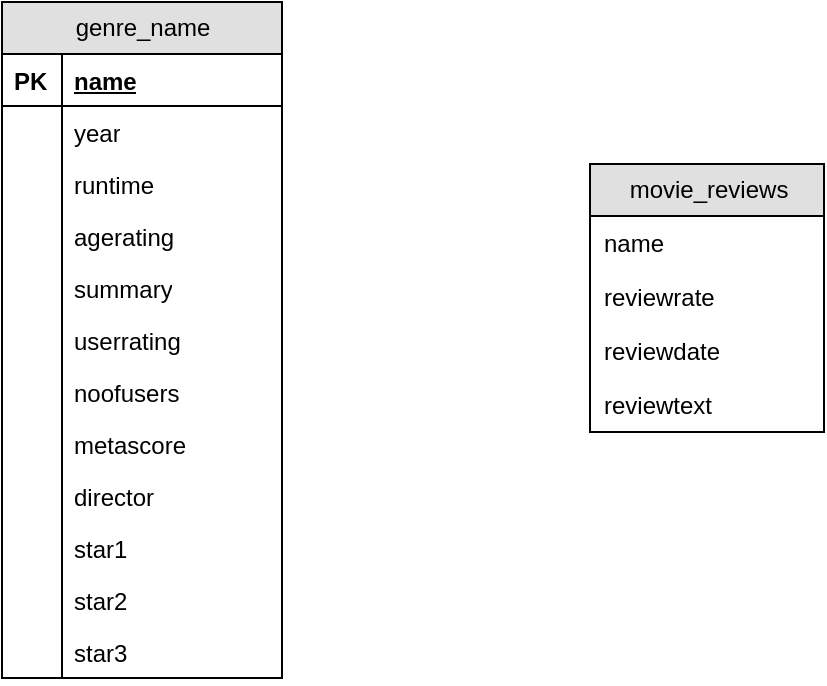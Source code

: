 <mxfile version="22.1.16" type="device">
  <diagram id="0" name="Page-1">
    <mxGraphModel dx="1048" dy="525" grid="0" gridSize="10" guides="1" tooltips="1" connect="1" arrows="1" fold="1" page="1" pageScale="1" pageWidth="826" pageHeight="1169" math="0" shadow="0">
      <root>
        <mxCell id="0" />
        <mxCell id="1" parent="0" />
        <mxCell id="2" value="genre_name" style="swimlane;html=1;fontStyle=0;childLayout=stackLayout;horizontal=1;startSize=26;fillColor=#e0e0e0;horizontalStack=0;resizeParent=1;resizeLast=0;collapsible=1;marginBottom=0;swimlaneFillColor=#ffffff;" parent="1" vertex="1">
          <mxGeometry x="170" y="95" width="140" height="338" as="geometry" />
        </mxCell>
        <mxCell id="6" value="name" style="shape=partialRectangle;top=0;left=0;right=0;bottom=1;html=1;align=left;verticalAlign=top;fillColor=none;spacingLeft=34;spacingRight=4;whiteSpace=wrap;overflow=hidden;rotatable=0;points=[[0,0.5],[1,0.5]];portConstraint=eastwest;dropTarget=0;fontStyle=5" parent="2" vertex="1">
          <mxGeometry y="26" width="140" height="26" as="geometry" />
        </mxCell>
        <mxCell id="7" value="PK" style="shape=partialRectangle;top=0;left=0;bottom=0;html=1;fillColor=none;align=left;verticalAlign=top;spacingLeft=4;spacingRight=4;whiteSpace=wrap;overflow=hidden;rotatable=0;points=[];portConstraint=eastwest;part=1;fontStyle=1" parent="6" vertex="1" connectable="0">
          <mxGeometry width="30" height="26" as="geometry" />
        </mxCell>
        <mxCell id="10" value="year" style="shape=partialRectangle;top=0;left=0;right=0;bottom=0;html=1;align=left;verticalAlign=top;fillColor=none;spacingLeft=34;spacingRight=4;whiteSpace=wrap;overflow=hidden;rotatable=0;points=[[0,0.5],[1,0.5]];portConstraint=eastwest;dropTarget=0;" parent="2" vertex="1">
          <mxGeometry y="52" width="140" height="26" as="geometry" />
        </mxCell>
        <mxCell id="11" value="" style="shape=partialRectangle;top=0;left=0;bottom=0;html=1;fillColor=none;align=left;verticalAlign=top;spacingLeft=4;spacingRight=4;whiteSpace=wrap;overflow=hidden;rotatable=0;points=[];portConstraint=eastwest;part=1;" parent="10" vertex="1" connectable="0">
          <mxGeometry width="30" height="26" as="geometry" />
        </mxCell>
        <mxCell id="14" value="runtime" style="shape=partialRectangle;top=0;left=0;right=0;bottom=0;html=1;align=left;verticalAlign=top;fillColor=none;spacingLeft=34;spacingRight=4;whiteSpace=wrap;overflow=hidden;rotatable=0;points=[[0,0.5],[1,0.5]];portConstraint=eastwest;dropTarget=0;" parent="2" vertex="1">
          <mxGeometry y="78" width="140" height="26" as="geometry" />
        </mxCell>
        <mxCell id="15" value="" style="shape=partialRectangle;top=0;left=0;bottom=0;html=1;fillColor=none;align=left;verticalAlign=top;spacingLeft=4;spacingRight=4;whiteSpace=wrap;overflow=hidden;rotatable=0;points=[];portConstraint=eastwest;part=1;" parent="14" vertex="1" connectable="0">
          <mxGeometry width="30" height="26" as="geometry" />
        </mxCell>
        <mxCell id="12" value="agerating" style="shape=partialRectangle;top=0;left=0;right=0;bottom=0;html=1;align=left;verticalAlign=top;fillColor=none;spacingLeft=34;spacingRight=4;whiteSpace=wrap;overflow=hidden;rotatable=0;points=[[0,0.5],[1,0.5]];portConstraint=eastwest;dropTarget=0;" parent="2" vertex="1">
          <mxGeometry y="104" width="140" height="26" as="geometry" />
        </mxCell>
        <mxCell id="13" value="" style="shape=partialRectangle;top=0;left=0;bottom=0;html=1;fillColor=none;align=left;verticalAlign=top;spacingLeft=4;spacingRight=4;whiteSpace=wrap;overflow=hidden;rotatable=0;points=[];portConstraint=eastwest;part=1;" parent="12" vertex="1" connectable="0">
          <mxGeometry width="30" height="26" as="geometry" />
        </mxCell>
        <mxCell id="EI_6S_16YQRPfYETlaM4-37" value="summary" style="shape=partialRectangle;top=0;left=0;right=0;bottom=0;html=1;align=left;verticalAlign=top;fillColor=none;spacingLeft=34;spacingRight=4;whiteSpace=wrap;overflow=hidden;rotatable=0;points=[[0,0.5],[1,0.5]];portConstraint=eastwest;dropTarget=0;" vertex="1" parent="2">
          <mxGeometry y="130" width="140" height="26" as="geometry" />
        </mxCell>
        <mxCell id="EI_6S_16YQRPfYETlaM4-38" value="" style="shape=partialRectangle;top=0;left=0;bottom=0;html=1;fillColor=none;align=left;verticalAlign=top;spacingLeft=4;spacingRight=4;whiteSpace=wrap;overflow=hidden;rotatable=0;points=[];portConstraint=eastwest;part=1;" vertex="1" connectable="0" parent="EI_6S_16YQRPfYETlaM4-37">
          <mxGeometry width="30" height="26" as="geometry" />
        </mxCell>
        <mxCell id="EI_6S_16YQRPfYETlaM4-39" value="userrating" style="shape=partialRectangle;top=0;left=0;right=0;bottom=0;html=1;align=left;verticalAlign=top;fillColor=none;spacingLeft=34;spacingRight=4;whiteSpace=wrap;overflow=hidden;rotatable=0;points=[[0,0.5],[1,0.5]];portConstraint=eastwest;dropTarget=0;" vertex="1" parent="2">
          <mxGeometry y="156" width="140" height="26" as="geometry" />
        </mxCell>
        <mxCell id="EI_6S_16YQRPfYETlaM4-40" value="" style="shape=partialRectangle;top=0;left=0;bottom=0;html=1;fillColor=none;align=left;verticalAlign=top;spacingLeft=4;spacingRight=4;whiteSpace=wrap;overflow=hidden;rotatable=0;points=[];portConstraint=eastwest;part=1;" vertex="1" connectable="0" parent="EI_6S_16YQRPfYETlaM4-39">
          <mxGeometry width="30" height="26" as="geometry" />
        </mxCell>
        <mxCell id="EI_6S_16YQRPfYETlaM4-41" value="noofusers" style="shape=partialRectangle;top=0;left=0;right=0;bottom=0;html=1;align=left;verticalAlign=top;fillColor=none;spacingLeft=34;spacingRight=4;whiteSpace=wrap;overflow=hidden;rotatable=0;points=[[0,0.5],[1,0.5]];portConstraint=eastwest;dropTarget=0;" vertex="1" parent="2">
          <mxGeometry y="182" width="140" height="26" as="geometry" />
        </mxCell>
        <mxCell id="EI_6S_16YQRPfYETlaM4-42" value="" style="shape=partialRectangle;top=0;left=0;bottom=0;html=1;fillColor=none;align=left;verticalAlign=top;spacingLeft=4;spacingRight=4;whiteSpace=wrap;overflow=hidden;rotatable=0;points=[];portConstraint=eastwest;part=1;" vertex="1" connectable="0" parent="EI_6S_16YQRPfYETlaM4-41">
          <mxGeometry width="30" height="26" as="geometry" />
        </mxCell>
        <mxCell id="EI_6S_16YQRPfYETlaM4-43" value="metascore" style="shape=partialRectangle;top=0;left=0;right=0;bottom=0;html=1;align=left;verticalAlign=top;fillColor=none;spacingLeft=34;spacingRight=4;whiteSpace=wrap;overflow=hidden;rotatable=0;points=[[0,0.5],[1,0.5]];portConstraint=eastwest;dropTarget=0;" vertex="1" parent="2">
          <mxGeometry y="208" width="140" height="26" as="geometry" />
        </mxCell>
        <mxCell id="EI_6S_16YQRPfYETlaM4-44" value="" style="shape=partialRectangle;top=0;left=0;bottom=0;html=1;fillColor=none;align=left;verticalAlign=top;spacingLeft=4;spacingRight=4;whiteSpace=wrap;overflow=hidden;rotatable=0;points=[];portConstraint=eastwest;part=1;" vertex="1" connectable="0" parent="EI_6S_16YQRPfYETlaM4-43">
          <mxGeometry width="30" height="26" as="geometry" />
        </mxCell>
        <mxCell id="EI_6S_16YQRPfYETlaM4-45" value="director" style="shape=partialRectangle;top=0;left=0;right=0;bottom=0;html=1;align=left;verticalAlign=top;fillColor=none;spacingLeft=34;spacingRight=4;whiteSpace=wrap;overflow=hidden;rotatable=0;points=[[0,0.5],[1,0.5]];portConstraint=eastwest;dropTarget=0;" vertex="1" parent="2">
          <mxGeometry y="234" width="140" height="26" as="geometry" />
        </mxCell>
        <mxCell id="EI_6S_16YQRPfYETlaM4-46" value="" style="shape=partialRectangle;top=0;left=0;bottom=0;html=1;fillColor=none;align=left;verticalAlign=top;spacingLeft=4;spacingRight=4;whiteSpace=wrap;overflow=hidden;rotatable=0;points=[];portConstraint=eastwest;part=1;" vertex="1" connectable="0" parent="EI_6S_16YQRPfYETlaM4-45">
          <mxGeometry width="30" height="26" as="geometry" />
        </mxCell>
        <mxCell id="EI_6S_16YQRPfYETlaM4-47" value="star1" style="shape=partialRectangle;top=0;left=0;right=0;bottom=0;html=1;align=left;verticalAlign=top;fillColor=none;spacingLeft=34;spacingRight=4;whiteSpace=wrap;overflow=hidden;rotatable=0;points=[[0,0.5],[1,0.5]];portConstraint=eastwest;dropTarget=0;" vertex="1" parent="2">
          <mxGeometry y="260" width="140" height="26" as="geometry" />
        </mxCell>
        <mxCell id="EI_6S_16YQRPfYETlaM4-48" value="" style="shape=partialRectangle;top=0;left=0;bottom=0;html=1;fillColor=none;align=left;verticalAlign=top;spacingLeft=4;spacingRight=4;whiteSpace=wrap;overflow=hidden;rotatable=0;points=[];portConstraint=eastwest;part=1;" vertex="1" connectable="0" parent="EI_6S_16YQRPfYETlaM4-47">
          <mxGeometry width="30" height="26" as="geometry" />
        </mxCell>
        <mxCell id="EI_6S_16YQRPfYETlaM4-49" value="star2" style="shape=partialRectangle;top=0;left=0;right=0;bottom=0;html=1;align=left;verticalAlign=top;fillColor=none;spacingLeft=34;spacingRight=4;whiteSpace=wrap;overflow=hidden;rotatable=0;points=[[0,0.5],[1,0.5]];portConstraint=eastwest;dropTarget=0;" vertex="1" parent="2">
          <mxGeometry y="286" width="140" height="26" as="geometry" />
        </mxCell>
        <mxCell id="EI_6S_16YQRPfYETlaM4-50" value="" style="shape=partialRectangle;top=0;left=0;bottom=0;html=1;fillColor=none;align=left;verticalAlign=top;spacingLeft=4;spacingRight=4;whiteSpace=wrap;overflow=hidden;rotatable=0;points=[];portConstraint=eastwest;part=1;" vertex="1" connectable="0" parent="EI_6S_16YQRPfYETlaM4-49">
          <mxGeometry width="30" height="26" as="geometry" />
        </mxCell>
        <mxCell id="EI_6S_16YQRPfYETlaM4-51" value="star3" style="shape=partialRectangle;top=0;left=0;right=0;bottom=0;html=1;align=left;verticalAlign=top;fillColor=none;spacingLeft=34;spacingRight=4;whiteSpace=wrap;overflow=hidden;rotatable=0;points=[[0,0.5],[1,0.5]];portConstraint=eastwest;dropTarget=0;" vertex="1" parent="2">
          <mxGeometry y="312" width="140" height="26" as="geometry" />
        </mxCell>
        <mxCell id="EI_6S_16YQRPfYETlaM4-52" value="" style="shape=partialRectangle;top=0;left=0;bottom=0;html=1;fillColor=none;align=left;verticalAlign=top;spacingLeft=4;spacingRight=4;whiteSpace=wrap;overflow=hidden;rotatable=0;points=[];portConstraint=eastwest;part=1;" vertex="1" connectable="0" parent="EI_6S_16YQRPfYETlaM4-51">
          <mxGeometry width="30" height="26" as="geometry" />
        </mxCell>
        <mxCell id="16" value="movie_reviews" style="swimlane;html=1;fontStyle=0;childLayout=stackLayout;horizontal=1;startSize=26;fillColor=#e0e0e0;horizontalStack=0;resizeParent=1;resizeLast=0;collapsible=1;marginBottom=0;swimlaneFillColor=#ffffff;" parent="1" vertex="1">
          <mxGeometry x="464" y="176" width="117" height="134" as="geometry" />
        </mxCell>
        <mxCell id="EI_6S_16YQRPfYETlaM4-60" value="name" style="rounded=0;whiteSpace=wrap;html=1;align=left;strokeColor=default;opacity=0;spacingLeft=5;" vertex="1" parent="16">
          <mxGeometry y="26" width="117" height="27" as="geometry" />
        </mxCell>
        <mxCell id="EI_6S_16YQRPfYETlaM4-61" value="reviewrate" style="rounded=0;whiteSpace=wrap;html=1;align=left;strokeColor=default;opacity=0;spacingLeft=5;" vertex="1" parent="16">
          <mxGeometry y="53" width="117" height="27" as="geometry" />
        </mxCell>
        <mxCell id="EI_6S_16YQRPfYETlaM4-62" value="reviewdate" style="rounded=0;whiteSpace=wrap;html=1;align=left;strokeColor=default;opacity=0;spacingLeft=5;" vertex="1" parent="16">
          <mxGeometry y="80" width="117" height="27" as="geometry" />
        </mxCell>
        <mxCell id="EI_6S_16YQRPfYETlaM4-63" value="reviewtext" style="rounded=0;whiteSpace=wrap;html=1;align=left;strokeColor=default;opacity=0;spacingLeft=5;" vertex="1" parent="16">
          <mxGeometry y="107" width="117" height="27" as="geometry" />
        </mxCell>
      </root>
    </mxGraphModel>
  </diagram>
</mxfile>
